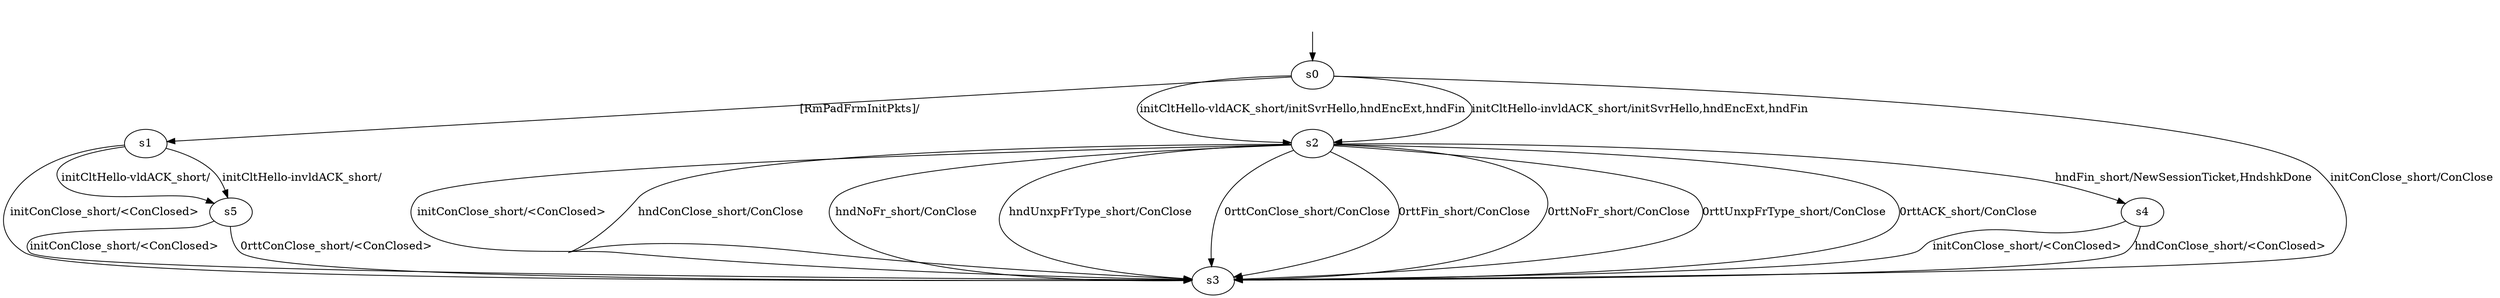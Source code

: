 digraph "../results/mvfstModels/mvfst-PSK-PSK-s-0/learnedModel" {
s0 [label=s0];
s1 [label=s1];
s2 [label=s2];
s3 [label=s3];
s4 [label=s4];
s5 [label=s5];
s0 -> s3  [label="initConClose_short/ConClose "];
s0 -> s2  [label="initCltHello-vldACK_short/initSvrHello,hndEncExt,hndFin "];
s0 -> s2  [label="initCltHello-invldACK_short/initSvrHello,hndEncExt,hndFin "];
s0 -> s1  [label="[RmPadFrmInitPkts]/ "];
s1 -> s3  [label="initConClose_short/<ConClosed> "];
s1 -> s5  [label="initCltHello-vldACK_short/ "];
s1 -> s5  [label="initCltHello-invldACK_short/ "];
s2 -> s3  [label="initConClose_short/<ConClosed> "];
s2 -> s4  [label="hndFin_short/NewSessionTicket,HndshkDone "];
s2 -> s3  [label="hndConClose_short/ConClose "];
s2 -> s3  [label="hndNoFr_short/ConClose "];
s2 -> s3  [label="hndUnxpFrType_short/ConClose "];
s2 -> s3  [label="0rttConClose_short/ConClose "];
s2 -> s3  [label="0rttFin_short/ConClose "];
s2 -> s3  [label="0rttNoFr_short/ConClose "];
s2 -> s3  [label="0rttUnxpFrType_short/ConClose "];
s2 -> s3  [label="0rttACK_short/ConClose "];
s4 -> s3  [label="initConClose_short/<ConClosed> "];
s4 -> s3  [label="hndConClose_short/<ConClosed> "];
s5 -> s3  [label="initConClose_short/<ConClosed> "];
s5 -> s3  [label="0rttConClose_short/<ConClosed> "];
__start0 [label="", shape=none];
__start0 -> s0  [label=""];
}
